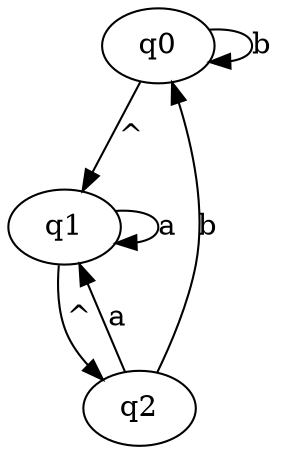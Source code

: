 // NFAgraph
digraph {
	q0
	q1
	q2
	q0 -> q0 [label=b]
	q0 -> q1 [label="^"]
	q1 -> q1 [label=a]
	q1 -> q2 [label="^"]
	q2 -> q1 [label=a]
	q2 -> q0 [label=b]
}
